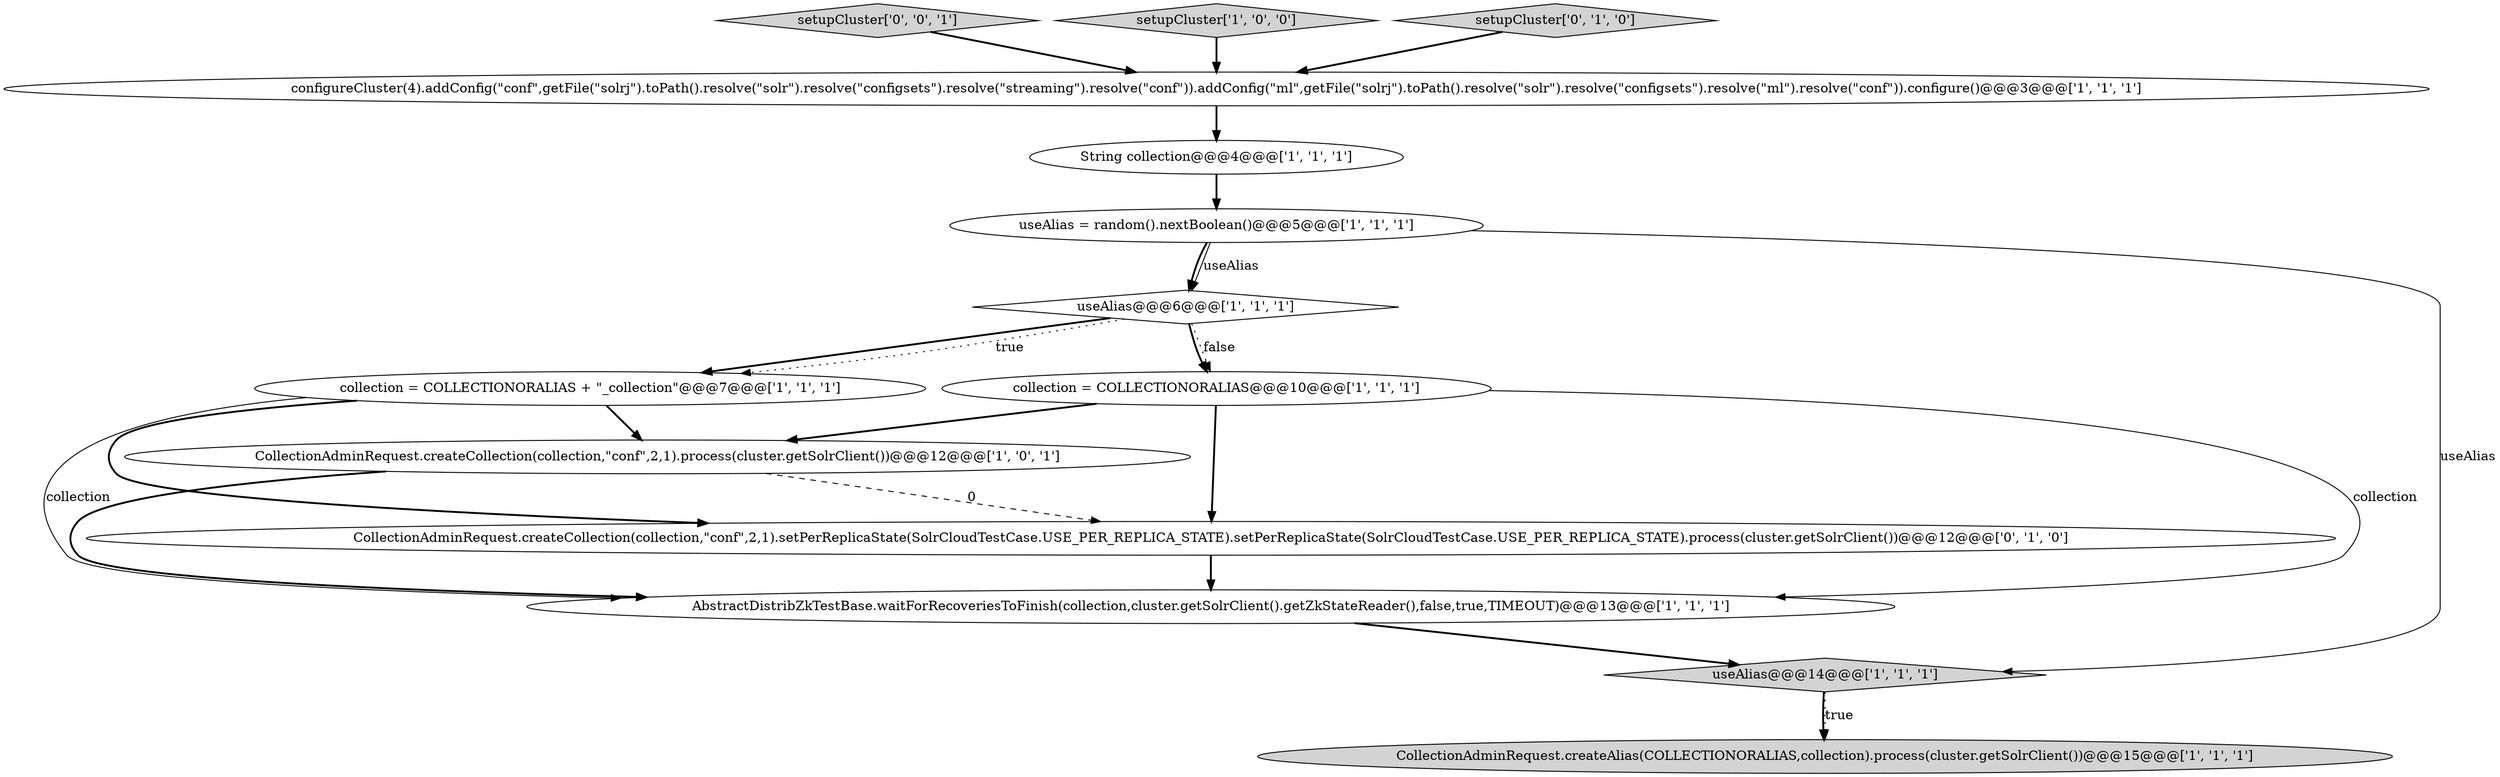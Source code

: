 digraph {
10 [style = filled, label = "AbstractDistribZkTestBase.waitForRecoveriesToFinish(collection,cluster.getSolrClient().getZkStateReader(),false,true,TIMEOUT)@@@13@@@['1', '1', '1']", fillcolor = white, shape = ellipse image = "AAA0AAABBB1BBB"];
6 [style = filled, label = "useAlias@@@14@@@['1', '1', '1']", fillcolor = lightgray, shape = diamond image = "AAA0AAABBB1BBB"];
3 [style = filled, label = "CollectionAdminRequest.createAlias(COLLECTIONORALIAS,collection).process(cluster.getSolrClient())@@@15@@@['1', '1', '1']", fillcolor = lightgray, shape = ellipse image = "AAA0AAABBB1BBB"];
9 [style = filled, label = "collection = COLLECTIONORALIAS@@@10@@@['1', '1', '1']", fillcolor = white, shape = ellipse image = "AAA0AAABBB1BBB"];
13 [style = filled, label = "setupCluster['0', '0', '1']", fillcolor = lightgray, shape = diamond image = "AAA0AAABBB3BBB"];
7 [style = filled, label = "useAlias = random().nextBoolean()@@@5@@@['1', '1', '1']", fillcolor = white, shape = ellipse image = "AAA0AAABBB1BBB"];
5 [style = filled, label = "collection = COLLECTIONORALIAS + \"_collection\"@@@7@@@['1', '1', '1']", fillcolor = white, shape = ellipse image = "AAA0AAABBB1BBB"];
1 [style = filled, label = "setupCluster['1', '0', '0']", fillcolor = lightgray, shape = diamond image = "AAA0AAABBB1BBB"];
2 [style = filled, label = "configureCluster(4).addConfig(\"conf\",getFile(\"solrj\").toPath().resolve(\"solr\").resolve(\"configsets\").resolve(\"streaming\").resolve(\"conf\")).addConfig(\"ml\",getFile(\"solrj\").toPath().resolve(\"solr\").resolve(\"configsets\").resolve(\"ml\").resolve(\"conf\")).configure()@@@3@@@['1', '1', '1']", fillcolor = white, shape = ellipse image = "AAA0AAABBB1BBB"];
11 [style = filled, label = "CollectionAdminRequest.createCollection(collection,\"conf\",2,1).setPerReplicaState(SolrCloudTestCase.USE_PER_REPLICA_STATE).setPerReplicaState(SolrCloudTestCase.USE_PER_REPLICA_STATE).process(cluster.getSolrClient())@@@12@@@['0', '1', '0']", fillcolor = white, shape = ellipse image = "AAA1AAABBB2BBB"];
0 [style = filled, label = "CollectionAdminRequest.createCollection(collection,\"conf\",2,1).process(cluster.getSolrClient())@@@12@@@['1', '0', '1']", fillcolor = white, shape = ellipse image = "AAA0AAABBB1BBB"];
4 [style = filled, label = "String collection@@@4@@@['1', '1', '1']", fillcolor = white, shape = ellipse image = "AAA0AAABBB1BBB"];
12 [style = filled, label = "setupCluster['0', '1', '0']", fillcolor = lightgray, shape = diamond image = "AAA0AAABBB2BBB"];
8 [style = filled, label = "useAlias@@@6@@@['1', '1', '1']", fillcolor = white, shape = diamond image = "AAA0AAABBB1BBB"];
8->9 [style = dotted, label="false"];
7->8 [style = bold, label=""];
8->9 [style = bold, label=""];
4->7 [style = bold, label=""];
2->4 [style = bold, label=""];
8->5 [style = bold, label=""];
10->6 [style = bold, label=""];
9->11 [style = bold, label=""];
12->2 [style = bold, label=""];
7->8 [style = solid, label="useAlias"];
9->10 [style = solid, label="collection"];
9->0 [style = bold, label=""];
0->10 [style = bold, label=""];
5->0 [style = bold, label=""];
11->10 [style = bold, label=""];
0->11 [style = dashed, label="0"];
5->11 [style = bold, label=""];
6->3 [style = bold, label=""];
7->6 [style = solid, label="useAlias"];
6->3 [style = dotted, label="true"];
8->5 [style = dotted, label="true"];
5->10 [style = solid, label="collection"];
13->2 [style = bold, label=""];
1->2 [style = bold, label=""];
}
